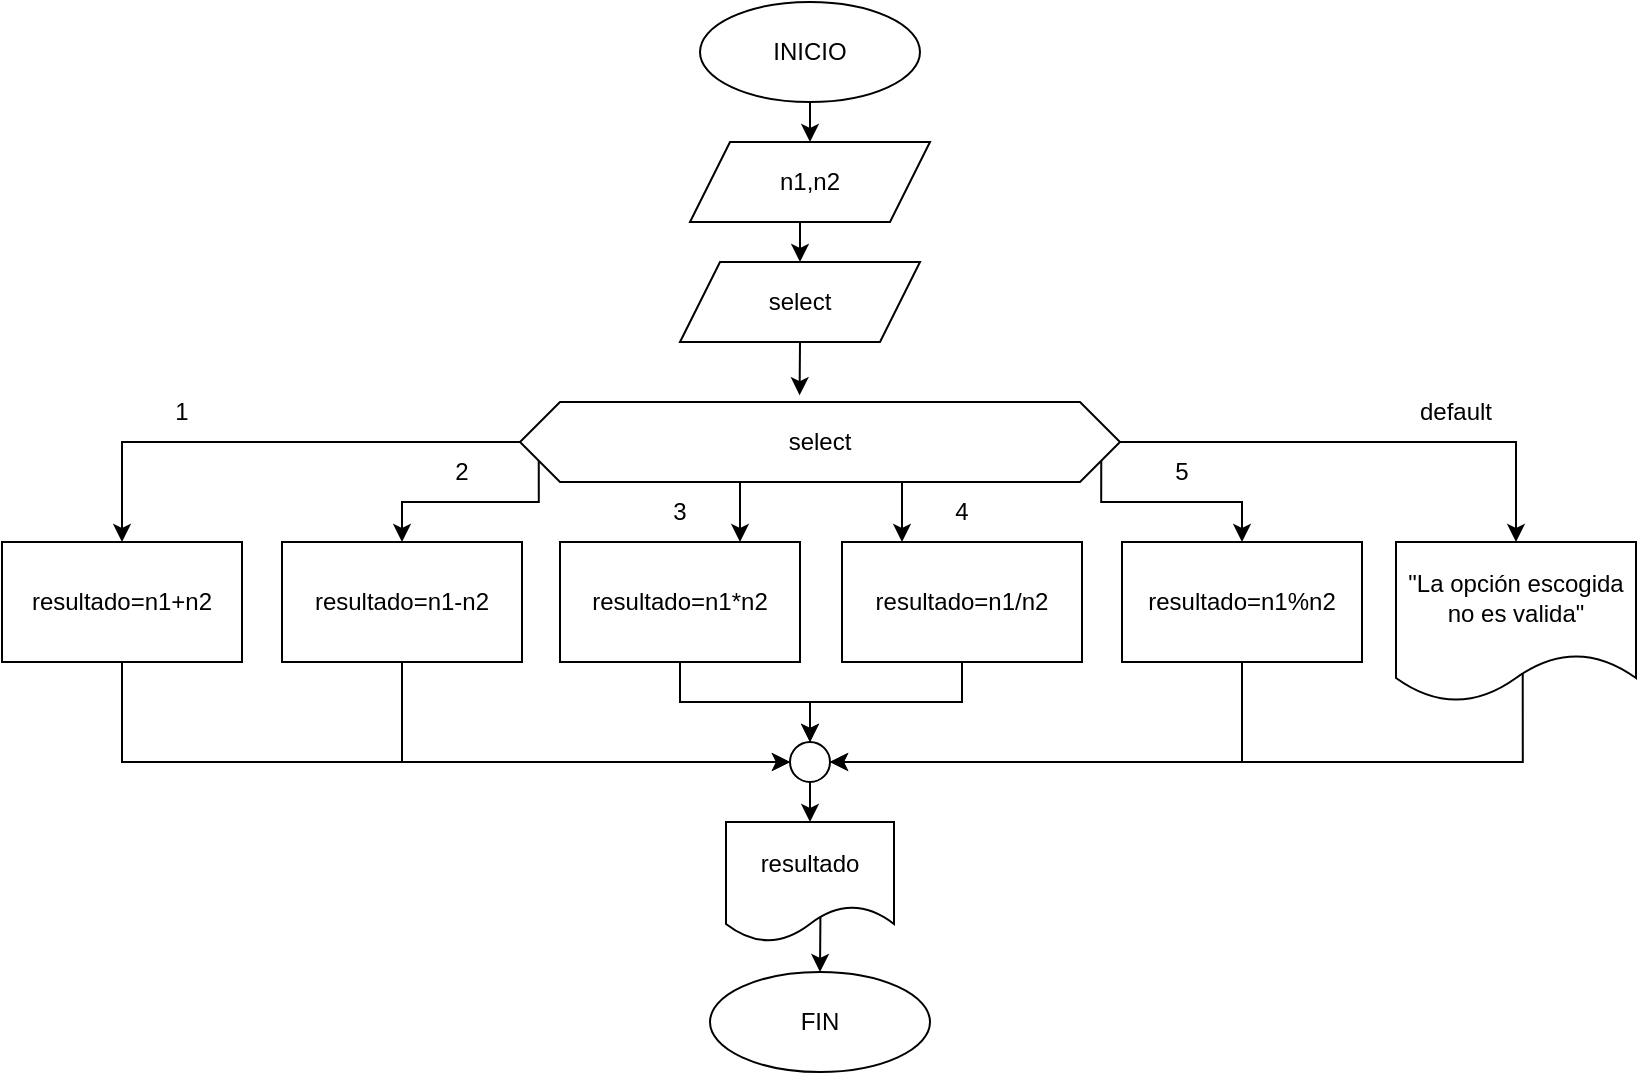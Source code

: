 <mxfile version="21.6.5" type="device">
  <diagram id="C5RBs43oDa-KdzZeNtuy" name="Page-1">
    <mxGraphModel dx="1036" dy="606" grid="1" gridSize="10" guides="1" tooltips="1" connect="1" arrows="1" fold="1" page="1" pageScale="1" pageWidth="827" pageHeight="1169" math="0" shadow="0">
      <root>
        <mxCell id="WIyWlLk6GJQsqaUBKTNV-0" />
        <mxCell id="WIyWlLk6GJQsqaUBKTNV-1" parent="WIyWlLk6GJQsqaUBKTNV-0" />
        <mxCell id="dVi34uFo3yBI7F68kZax-20" style="edgeStyle=orthogonalEdgeStyle;rounded=0;orthogonalLoop=1;jettySize=auto;html=1;exitX=0;exitY=0.5;exitDx=0;exitDy=0;entryX=0.5;entryY=0;entryDx=0;entryDy=0;" edge="1" parent="WIyWlLk6GJQsqaUBKTNV-1" source="dVi34uFo3yBI7F68kZax-4" target="dVi34uFo3yBI7F68kZax-11">
          <mxGeometry relative="1" as="geometry" />
        </mxCell>
        <mxCell id="dVi34uFo3yBI7F68kZax-21" style="edgeStyle=orthogonalEdgeStyle;rounded=0;orthogonalLoop=1;jettySize=auto;html=1;exitX=0;exitY=0.75;exitDx=0;exitDy=0;entryX=0.5;entryY=0;entryDx=0;entryDy=0;" edge="1" parent="WIyWlLk6GJQsqaUBKTNV-1" source="dVi34uFo3yBI7F68kZax-4" target="dVi34uFo3yBI7F68kZax-10">
          <mxGeometry relative="1" as="geometry">
            <Array as="points">
              <mxPoint x="278" y="350" />
              <mxPoint x="210" y="350" />
            </Array>
          </mxGeometry>
        </mxCell>
        <mxCell id="dVi34uFo3yBI7F68kZax-22" style="edgeStyle=orthogonalEdgeStyle;rounded=0;orthogonalLoop=1;jettySize=auto;html=1;exitX=0.375;exitY=1;exitDx=0;exitDy=0;entryX=0.75;entryY=0;entryDx=0;entryDy=0;" edge="1" parent="WIyWlLk6GJQsqaUBKTNV-1" source="dVi34uFo3yBI7F68kZax-4" target="dVi34uFo3yBI7F68kZax-12">
          <mxGeometry relative="1" as="geometry" />
        </mxCell>
        <mxCell id="dVi34uFo3yBI7F68kZax-23" style="edgeStyle=orthogonalEdgeStyle;rounded=0;orthogonalLoop=1;jettySize=auto;html=1;exitX=0.625;exitY=1;exitDx=0;exitDy=0;entryX=0.25;entryY=0;entryDx=0;entryDy=0;" edge="1" parent="WIyWlLk6GJQsqaUBKTNV-1" source="dVi34uFo3yBI7F68kZax-4" target="dVi34uFo3yBI7F68kZax-14">
          <mxGeometry relative="1" as="geometry" />
        </mxCell>
        <mxCell id="dVi34uFo3yBI7F68kZax-24" style="edgeStyle=orthogonalEdgeStyle;rounded=0;orthogonalLoop=1;jettySize=auto;html=1;exitX=1;exitY=0.75;exitDx=0;exitDy=0;entryX=0.5;entryY=0;entryDx=0;entryDy=0;" edge="1" parent="WIyWlLk6GJQsqaUBKTNV-1" source="dVi34uFo3yBI7F68kZax-4" target="dVi34uFo3yBI7F68kZax-13">
          <mxGeometry relative="1" as="geometry">
            <Array as="points">
              <mxPoint x="560" y="350" />
              <mxPoint x="630" y="350" />
            </Array>
          </mxGeometry>
        </mxCell>
        <mxCell id="dVi34uFo3yBI7F68kZax-25" style="edgeStyle=orthogonalEdgeStyle;rounded=0;orthogonalLoop=1;jettySize=auto;html=1;exitX=1;exitY=0.5;exitDx=0;exitDy=0;entryX=0.5;entryY=0;entryDx=0;entryDy=0;" edge="1" parent="WIyWlLk6GJQsqaUBKTNV-1" source="dVi34uFo3yBI7F68kZax-4" target="dVi34uFo3yBI7F68kZax-17">
          <mxGeometry relative="1" as="geometry" />
        </mxCell>
        <mxCell id="dVi34uFo3yBI7F68kZax-4" value="select" style="shape=hexagon;perimeter=hexagonPerimeter2;whiteSpace=wrap;html=1;fixedSize=1;" vertex="1" parent="WIyWlLk6GJQsqaUBKTNV-1">
          <mxGeometry x="269" y="300" width="300" height="40" as="geometry" />
        </mxCell>
        <mxCell id="dVi34uFo3yBI7F68kZax-49" style="edgeStyle=orthogonalEdgeStyle;rounded=0;orthogonalLoop=1;jettySize=auto;html=1;exitX=0.5;exitY=1;exitDx=0;exitDy=0;entryX=0.5;entryY=0;entryDx=0;entryDy=0;" edge="1" parent="WIyWlLk6GJQsqaUBKTNV-1" source="dVi34uFo3yBI7F68kZax-5" target="dVi34uFo3yBI7F68kZax-7">
          <mxGeometry relative="1" as="geometry" />
        </mxCell>
        <mxCell id="dVi34uFo3yBI7F68kZax-5" value="INICIO" style="ellipse;whiteSpace=wrap;html=1;" vertex="1" parent="WIyWlLk6GJQsqaUBKTNV-1">
          <mxGeometry x="359" y="100" width="110" height="50" as="geometry" />
        </mxCell>
        <mxCell id="dVi34uFo3yBI7F68kZax-53" style="edgeStyle=orthogonalEdgeStyle;rounded=0;orthogonalLoop=1;jettySize=auto;html=1;exitX=0.5;exitY=0;exitDx=0;exitDy=0;entryX=0.562;entryY=0.79;entryDx=0;entryDy=0;entryPerimeter=0;startArrow=classic;startFill=1;endArrow=none;endFill=0;" edge="1" parent="WIyWlLk6GJQsqaUBKTNV-1" source="dVi34uFo3yBI7F68kZax-6" target="dVi34uFo3yBI7F68kZax-15">
          <mxGeometry relative="1" as="geometry" />
        </mxCell>
        <mxCell id="dVi34uFo3yBI7F68kZax-6" value="FIN" style="ellipse;whiteSpace=wrap;html=1;" vertex="1" parent="WIyWlLk6GJQsqaUBKTNV-1">
          <mxGeometry x="364" y="585" width="110" height="50" as="geometry" />
        </mxCell>
        <mxCell id="dVi34uFo3yBI7F68kZax-50" style="edgeStyle=orthogonalEdgeStyle;rounded=0;orthogonalLoop=1;jettySize=auto;html=1;exitX=0.5;exitY=1;exitDx=0;exitDy=0;entryX=0.5;entryY=0;entryDx=0;entryDy=0;" edge="1" parent="WIyWlLk6GJQsqaUBKTNV-1" source="dVi34uFo3yBI7F68kZax-7" target="dVi34uFo3yBI7F68kZax-8">
          <mxGeometry relative="1" as="geometry" />
        </mxCell>
        <mxCell id="dVi34uFo3yBI7F68kZax-7" value="n1,n2" style="shape=parallelogram;perimeter=parallelogramPerimeter;whiteSpace=wrap;html=1;fixedSize=1;" vertex="1" parent="WIyWlLk6GJQsqaUBKTNV-1">
          <mxGeometry x="354" y="170" width="120" height="40" as="geometry" />
        </mxCell>
        <mxCell id="dVi34uFo3yBI7F68kZax-51" style="edgeStyle=orthogonalEdgeStyle;rounded=0;orthogonalLoop=1;jettySize=auto;html=1;exitX=0.5;exitY=1;exitDx=0;exitDy=0;entryX=0.466;entryY=-0.085;entryDx=0;entryDy=0;entryPerimeter=0;" edge="1" parent="WIyWlLk6GJQsqaUBKTNV-1" source="dVi34uFo3yBI7F68kZax-8" target="dVi34uFo3yBI7F68kZax-4">
          <mxGeometry relative="1" as="geometry" />
        </mxCell>
        <mxCell id="dVi34uFo3yBI7F68kZax-8" value="select" style="shape=parallelogram;perimeter=parallelogramPerimeter;whiteSpace=wrap;html=1;fixedSize=1;" vertex="1" parent="WIyWlLk6GJQsqaUBKTNV-1">
          <mxGeometry x="349" y="230" width="120" height="40" as="geometry" />
        </mxCell>
        <mxCell id="dVi34uFo3yBI7F68kZax-44" style="edgeStyle=orthogonalEdgeStyle;rounded=0;orthogonalLoop=1;jettySize=auto;html=1;exitX=0.5;exitY=1;exitDx=0;exitDy=0;entryX=0;entryY=0.5;entryDx=0;entryDy=0;" edge="1" parent="WIyWlLk6GJQsqaUBKTNV-1" source="dVi34uFo3yBI7F68kZax-10" target="dVi34uFo3yBI7F68kZax-18">
          <mxGeometry relative="1" as="geometry" />
        </mxCell>
        <mxCell id="dVi34uFo3yBI7F68kZax-10" value="resultado=n1-n2" style="rounded=0;whiteSpace=wrap;html=1;" vertex="1" parent="WIyWlLk6GJQsqaUBKTNV-1">
          <mxGeometry x="150" y="370" width="120" height="60" as="geometry" />
        </mxCell>
        <mxCell id="dVi34uFo3yBI7F68kZax-36" style="edgeStyle=orthogonalEdgeStyle;rounded=0;orthogonalLoop=1;jettySize=auto;html=1;exitX=0.5;exitY=1;exitDx=0;exitDy=0;entryX=0;entryY=0.5;entryDx=0;entryDy=0;" edge="1" parent="WIyWlLk6GJQsqaUBKTNV-1" source="dVi34uFo3yBI7F68kZax-11" target="dVi34uFo3yBI7F68kZax-18">
          <mxGeometry relative="1" as="geometry" />
        </mxCell>
        <mxCell id="dVi34uFo3yBI7F68kZax-11" value="resultado=n1+n2" style="rounded=0;whiteSpace=wrap;html=1;" vertex="1" parent="WIyWlLk6GJQsqaUBKTNV-1">
          <mxGeometry x="10" y="370" width="120" height="60" as="geometry" />
        </mxCell>
        <mxCell id="dVi34uFo3yBI7F68kZax-45" style="edgeStyle=orthogonalEdgeStyle;rounded=0;orthogonalLoop=1;jettySize=auto;html=1;exitX=0.5;exitY=1;exitDx=0;exitDy=0;entryX=0.5;entryY=0;entryDx=0;entryDy=0;" edge="1" parent="WIyWlLk6GJQsqaUBKTNV-1" source="dVi34uFo3yBI7F68kZax-12" target="dVi34uFo3yBI7F68kZax-18">
          <mxGeometry relative="1" as="geometry" />
        </mxCell>
        <mxCell id="dVi34uFo3yBI7F68kZax-12" value="resultado=n1*n2" style="rounded=0;whiteSpace=wrap;html=1;" vertex="1" parent="WIyWlLk6GJQsqaUBKTNV-1">
          <mxGeometry x="289" y="370" width="120" height="60" as="geometry" />
        </mxCell>
        <mxCell id="dVi34uFo3yBI7F68kZax-42" style="edgeStyle=orthogonalEdgeStyle;rounded=0;orthogonalLoop=1;jettySize=auto;html=1;exitX=0.5;exitY=1;exitDx=0;exitDy=0;entryX=1;entryY=0.5;entryDx=0;entryDy=0;" edge="1" parent="WIyWlLk6GJQsqaUBKTNV-1" source="dVi34uFo3yBI7F68kZax-13" target="dVi34uFo3yBI7F68kZax-18">
          <mxGeometry relative="1" as="geometry" />
        </mxCell>
        <mxCell id="dVi34uFo3yBI7F68kZax-13" value="resultado=n1%n2" style="rounded=0;whiteSpace=wrap;html=1;" vertex="1" parent="WIyWlLk6GJQsqaUBKTNV-1">
          <mxGeometry x="570" y="370" width="120" height="60" as="geometry" />
        </mxCell>
        <mxCell id="dVi34uFo3yBI7F68kZax-47" style="edgeStyle=orthogonalEdgeStyle;rounded=0;orthogonalLoop=1;jettySize=auto;html=1;exitX=0.5;exitY=1;exitDx=0;exitDy=0;entryX=0.5;entryY=0;entryDx=0;entryDy=0;" edge="1" parent="WIyWlLk6GJQsqaUBKTNV-1" source="dVi34uFo3yBI7F68kZax-14" target="dVi34uFo3yBI7F68kZax-18">
          <mxGeometry relative="1" as="geometry" />
        </mxCell>
        <mxCell id="dVi34uFo3yBI7F68kZax-14" value="resultado=n1/n2" style="rounded=0;whiteSpace=wrap;html=1;" vertex="1" parent="WIyWlLk6GJQsqaUBKTNV-1">
          <mxGeometry x="430" y="370" width="120" height="60" as="geometry" />
        </mxCell>
        <mxCell id="dVi34uFo3yBI7F68kZax-15" value="resultado" style="shape=document;whiteSpace=wrap;html=1;boundedLbl=1;" vertex="1" parent="WIyWlLk6GJQsqaUBKTNV-1">
          <mxGeometry x="372" y="510" width="84" height="60" as="geometry" />
        </mxCell>
        <mxCell id="dVi34uFo3yBI7F68kZax-17" value="&quot;La opción escogida no es valida&quot;" style="shape=document;whiteSpace=wrap;html=1;boundedLbl=1;" vertex="1" parent="WIyWlLk6GJQsqaUBKTNV-1">
          <mxGeometry x="707" y="370" width="120" height="80" as="geometry" />
        </mxCell>
        <mxCell id="dVi34uFo3yBI7F68kZax-48" style="edgeStyle=orthogonalEdgeStyle;rounded=0;orthogonalLoop=1;jettySize=auto;html=1;exitX=1;exitY=0.5;exitDx=0;exitDy=0;entryX=0.528;entryY=0.823;entryDx=0;entryDy=0;entryPerimeter=0;startArrow=classic;startFill=1;endArrow=none;endFill=0;" edge="1" parent="WIyWlLk6GJQsqaUBKTNV-1" source="dVi34uFo3yBI7F68kZax-18" target="dVi34uFo3yBI7F68kZax-17">
          <mxGeometry relative="1" as="geometry" />
        </mxCell>
        <mxCell id="dVi34uFo3yBI7F68kZax-52" style="edgeStyle=orthogonalEdgeStyle;rounded=0;orthogonalLoop=1;jettySize=auto;html=1;exitX=0.5;exitY=1;exitDx=0;exitDy=0;entryX=0.5;entryY=0;entryDx=0;entryDy=0;" edge="1" parent="WIyWlLk6GJQsqaUBKTNV-1" source="dVi34uFo3yBI7F68kZax-18" target="dVi34uFo3yBI7F68kZax-15">
          <mxGeometry relative="1" as="geometry" />
        </mxCell>
        <mxCell id="dVi34uFo3yBI7F68kZax-18" value="" style="ellipse;whiteSpace=wrap;html=1;aspect=fixed;" vertex="1" parent="WIyWlLk6GJQsqaUBKTNV-1">
          <mxGeometry x="404" y="470" width="20" height="20" as="geometry" />
        </mxCell>
        <mxCell id="dVi34uFo3yBI7F68kZax-26" value="1" style="text;html=1;strokeColor=none;fillColor=none;align=center;verticalAlign=middle;whiteSpace=wrap;rounded=0;" vertex="1" parent="WIyWlLk6GJQsqaUBKTNV-1">
          <mxGeometry x="70" y="290" width="60" height="30" as="geometry" />
        </mxCell>
        <mxCell id="dVi34uFo3yBI7F68kZax-27" value="3" style="text;html=1;strokeColor=none;fillColor=none;align=center;verticalAlign=middle;whiteSpace=wrap;rounded=0;" vertex="1" parent="WIyWlLk6GJQsqaUBKTNV-1">
          <mxGeometry x="319" y="340" width="60" height="30" as="geometry" />
        </mxCell>
        <mxCell id="dVi34uFo3yBI7F68kZax-28" value="2" style="text;html=1;strokeColor=none;fillColor=none;align=center;verticalAlign=middle;whiteSpace=wrap;rounded=0;" vertex="1" parent="WIyWlLk6GJQsqaUBKTNV-1">
          <mxGeometry x="210" y="320" width="60" height="30" as="geometry" />
        </mxCell>
        <mxCell id="dVi34uFo3yBI7F68kZax-29" value="5" style="text;html=1;strokeColor=none;fillColor=none;align=center;verticalAlign=middle;whiteSpace=wrap;rounded=0;" vertex="1" parent="WIyWlLk6GJQsqaUBKTNV-1">
          <mxGeometry x="570" y="320" width="60" height="30" as="geometry" />
        </mxCell>
        <mxCell id="dVi34uFo3yBI7F68kZax-30" value="default" style="text;html=1;strokeColor=none;fillColor=none;align=center;verticalAlign=middle;whiteSpace=wrap;rounded=0;" vertex="1" parent="WIyWlLk6GJQsqaUBKTNV-1">
          <mxGeometry x="707" y="290" width="60" height="30" as="geometry" />
        </mxCell>
        <mxCell id="dVi34uFo3yBI7F68kZax-34" value="4" style="text;html=1;strokeColor=none;fillColor=none;align=center;verticalAlign=middle;whiteSpace=wrap;rounded=0;" vertex="1" parent="WIyWlLk6GJQsqaUBKTNV-1">
          <mxGeometry x="460" y="340" width="60" height="30" as="geometry" />
        </mxCell>
      </root>
    </mxGraphModel>
  </diagram>
</mxfile>
